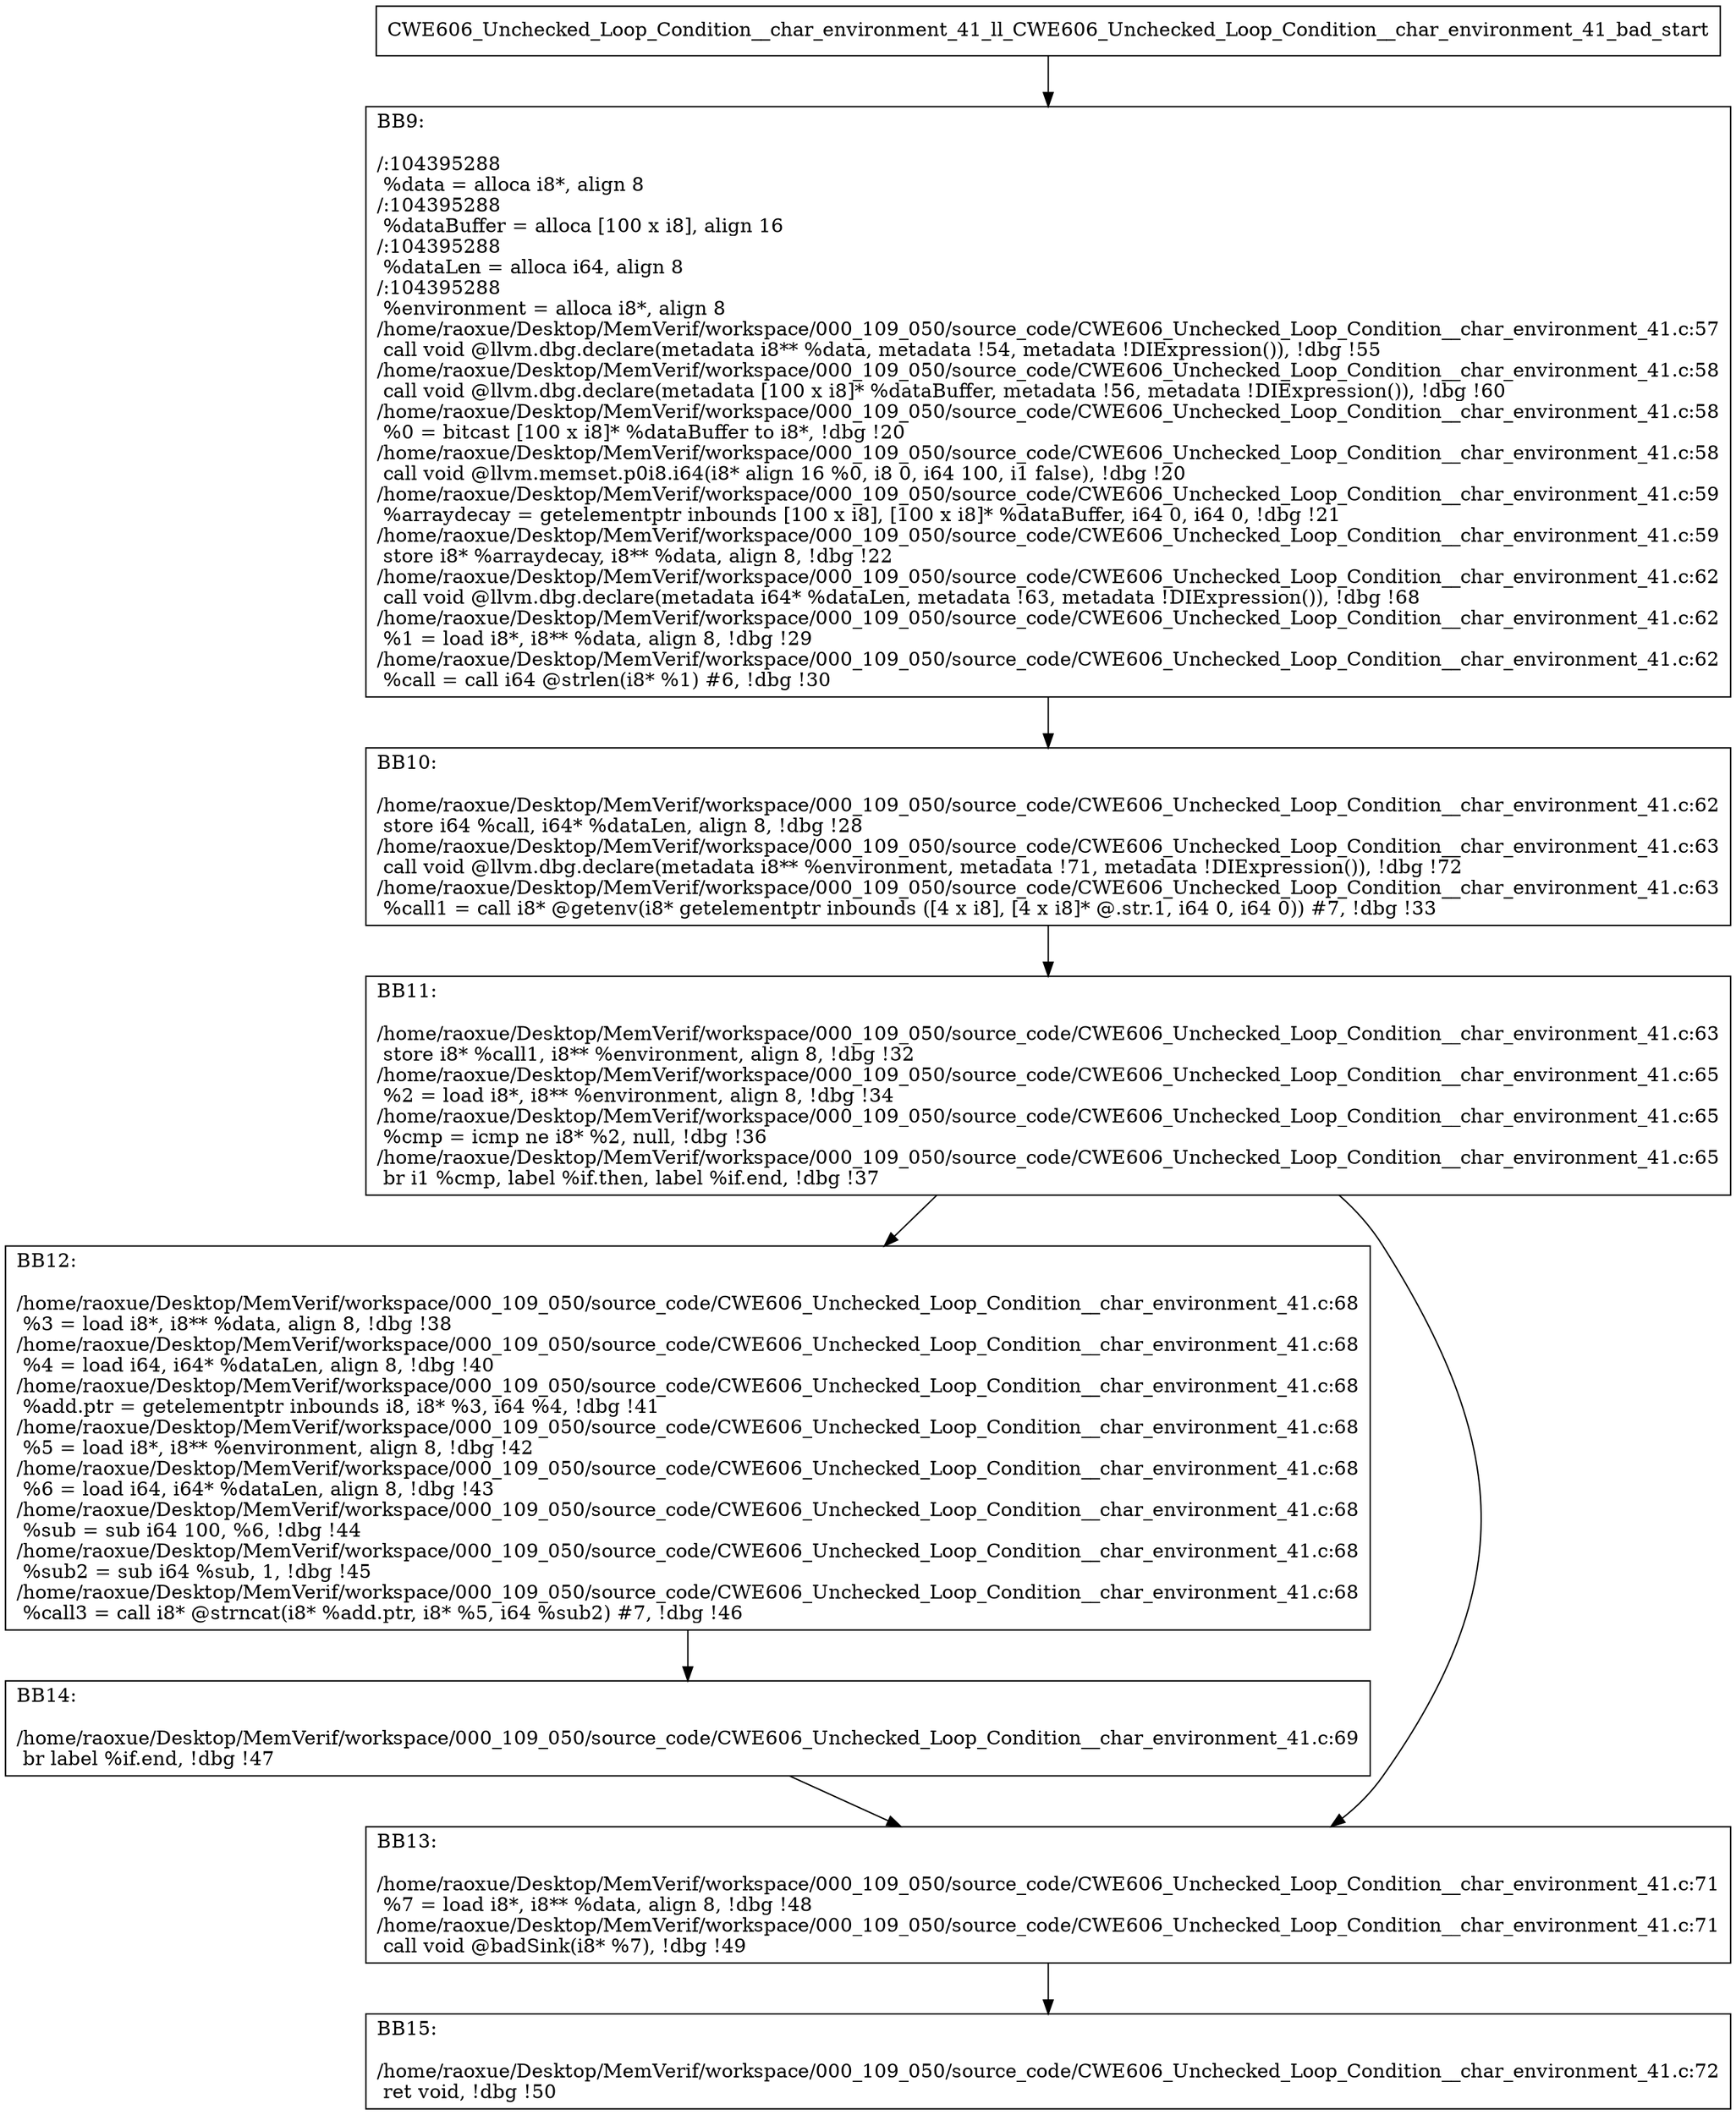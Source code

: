 digraph "CFG for'CWE606_Unchecked_Loop_Condition__char_environment_41_ll_CWE606_Unchecked_Loop_Condition__char_environment_41_bad' function" {
	BBCWE606_Unchecked_Loop_Condition__char_environment_41_ll_CWE606_Unchecked_Loop_Condition__char_environment_41_bad_start[shape=record,label="{CWE606_Unchecked_Loop_Condition__char_environment_41_ll_CWE606_Unchecked_Loop_Condition__char_environment_41_bad_start}"];
	BBCWE606_Unchecked_Loop_Condition__char_environment_41_ll_CWE606_Unchecked_Loop_Condition__char_environment_41_bad_start-> CWE606_Unchecked_Loop_Condition__char_environment_41_ll_CWE606_Unchecked_Loop_Condition__char_environment_41_badBB9;
	CWE606_Unchecked_Loop_Condition__char_environment_41_ll_CWE606_Unchecked_Loop_Condition__char_environment_41_badBB9 [shape=record, label="{BB9:\l\l/:104395288\l
  %data = alloca i8*, align 8\l
/:104395288\l
  %dataBuffer = alloca [100 x i8], align 16\l
/:104395288\l
  %dataLen = alloca i64, align 8\l
/:104395288\l
  %environment = alloca i8*, align 8\l
/home/raoxue/Desktop/MemVerif/workspace/000_109_050/source_code/CWE606_Unchecked_Loop_Condition__char_environment_41.c:57\l
  call void @llvm.dbg.declare(metadata i8** %data, metadata !54, metadata !DIExpression()), !dbg !55\l
/home/raoxue/Desktop/MemVerif/workspace/000_109_050/source_code/CWE606_Unchecked_Loop_Condition__char_environment_41.c:58\l
  call void @llvm.dbg.declare(metadata [100 x i8]* %dataBuffer, metadata !56, metadata !DIExpression()), !dbg !60\l
/home/raoxue/Desktop/MemVerif/workspace/000_109_050/source_code/CWE606_Unchecked_Loop_Condition__char_environment_41.c:58\l
  %0 = bitcast [100 x i8]* %dataBuffer to i8*, !dbg !20\l
/home/raoxue/Desktop/MemVerif/workspace/000_109_050/source_code/CWE606_Unchecked_Loop_Condition__char_environment_41.c:58\l
  call void @llvm.memset.p0i8.i64(i8* align 16 %0, i8 0, i64 100, i1 false), !dbg !20\l
/home/raoxue/Desktop/MemVerif/workspace/000_109_050/source_code/CWE606_Unchecked_Loop_Condition__char_environment_41.c:59\l
  %arraydecay = getelementptr inbounds [100 x i8], [100 x i8]* %dataBuffer, i64 0, i64 0, !dbg !21\l
/home/raoxue/Desktop/MemVerif/workspace/000_109_050/source_code/CWE606_Unchecked_Loop_Condition__char_environment_41.c:59\l
  store i8* %arraydecay, i8** %data, align 8, !dbg !22\l
/home/raoxue/Desktop/MemVerif/workspace/000_109_050/source_code/CWE606_Unchecked_Loop_Condition__char_environment_41.c:62\l
  call void @llvm.dbg.declare(metadata i64* %dataLen, metadata !63, metadata !DIExpression()), !dbg !68\l
/home/raoxue/Desktop/MemVerif/workspace/000_109_050/source_code/CWE606_Unchecked_Loop_Condition__char_environment_41.c:62\l
  %1 = load i8*, i8** %data, align 8, !dbg !29\l
/home/raoxue/Desktop/MemVerif/workspace/000_109_050/source_code/CWE606_Unchecked_Loop_Condition__char_environment_41.c:62\l
  %call = call i64 @strlen(i8* %1) #6, !dbg !30\l
}"];
	CWE606_Unchecked_Loop_Condition__char_environment_41_ll_CWE606_Unchecked_Loop_Condition__char_environment_41_badBB9-> CWE606_Unchecked_Loop_Condition__char_environment_41_ll_CWE606_Unchecked_Loop_Condition__char_environment_41_badBB10;
	CWE606_Unchecked_Loop_Condition__char_environment_41_ll_CWE606_Unchecked_Loop_Condition__char_environment_41_badBB10 [shape=record, label="{BB10:\l\l/home/raoxue/Desktop/MemVerif/workspace/000_109_050/source_code/CWE606_Unchecked_Loop_Condition__char_environment_41.c:62\l
  store i64 %call, i64* %dataLen, align 8, !dbg !28\l
/home/raoxue/Desktop/MemVerif/workspace/000_109_050/source_code/CWE606_Unchecked_Loop_Condition__char_environment_41.c:63\l
  call void @llvm.dbg.declare(metadata i8** %environment, metadata !71, metadata !DIExpression()), !dbg !72\l
/home/raoxue/Desktop/MemVerif/workspace/000_109_050/source_code/CWE606_Unchecked_Loop_Condition__char_environment_41.c:63\l
  %call1 = call i8* @getenv(i8* getelementptr inbounds ([4 x i8], [4 x i8]* @.str.1, i64 0, i64 0)) #7, !dbg !33\l
}"];
	CWE606_Unchecked_Loop_Condition__char_environment_41_ll_CWE606_Unchecked_Loop_Condition__char_environment_41_badBB10-> CWE606_Unchecked_Loop_Condition__char_environment_41_ll_CWE606_Unchecked_Loop_Condition__char_environment_41_badBB11;
	CWE606_Unchecked_Loop_Condition__char_environment_41_ll_CWE606_Unchecked_Loop_Condition__char_environment_41_badBB11 [shape=record, label="{BB11:\l\l/home/raoxue/Desktop/MemVerif/workspace/000_109_050/source_code/CWE606_Unchecked_Loop_Condition__char_environment_41.c:63\l
  store i8* %call1, i8** %environment, align 8, !dbg !32\l
/home/raoxue/Desktop/MemVerif/workspace/000_109_050/source_code/CWE606_Unchecked_Loop_Condition__char_environment_41.c:65\l
  %2 = load i8*, i8** %environment, align 8, !dbg !34\l
/home/raoxue/Desktop/MemVerif/workspace/000_109_050/source_code/CWE606_Unchecked_Loop_Condition__char_environment_41.c:65\l
  %cmp = icmp ne i8* %2, null, !dbg !36\l
/home/raoxue/Desktop/MemVerif/workspace/000_109_050/source_code/CWE606_Unchecked_Loop_Condition__char_environment_41.c:65\l
  br i1 %cmp, label %if.then, label %if.end, !dbg !37\l
}"];
	CWE606_Unchecked_Loop_Condition__char_environment_41_ll_CWE606_Unchecked_Loop_Condition__char_environment_41_badBB11-> CWE606_Unchecked_Loop_Condition__char_environment_41_ll_CWE606_Unchecked_Loop_Condition__char_environment_41_badBB12;
	CWE606_Unchecked_Loop_Condition__char_environment_41_ll_CWE606_Unchecked_Loop_Condition__char_environment_41_badBB11-> CWE606_Unchecked_Loop_Condition__char_environment_41_ll_CWE606_Unchecked_Loop_Condition__char_environment_41_badBB13;
	CWE606_Unchecked_Loop_Condition__char_environment_41_ll_CWE606_Unchecked_Loop_Condition__char_environment_41_badBB12 [shape=record, label="{BB12:\l\l/home/raoxue/Desktop/MemVerif/workspace/000_109_050/source_code/CWE606_Unchecked_Loop_Condition__char_environment_41.c:68\l
  %3 = load i8*, i8** %data, align 8, !dbg !38\l
/home/raoxue/Desktop/MemVerif/workspace/000_109_050/source_code/CWE606_Unchecked_Loop_Condition__char_environment_41.c:68\l
  %4 = load i64, i64* %dataLen, align 8, !dbg !40\l
/home/raoxue/Desktop/MemVerif/workspace/000_109_050/source_code/CWE606_Unchecked_Loop_Condition__char_environment_41.c:68\l
  %add.ptr = getelementptr inbounds i8, i8* %3, i64 %4, !dbg !41\l
/home/raoxue/Desktop/MemVerif/workspace/000_109_050/source_code/CWE606_Unchecked_Loop_Condition__char_environment_41.c:68\l
  %5 = load i8*, i8** %environment, align 8, !dbg !42\l
/home/raoxue/Desktop/MemVerif/workspace/000_109_050/source_code/CWE606_Unchecked_Loop_Condition__char_environment_41.c:68\l
  %6 = load i64, i64* %dataLen, align 8, !dbg !43\l
/home/raoxue/Desktop/MemVerif/workspace/000_109_050/source_code/CWE606_Unchecked_Loop_Condition__char_environment_41.c:68\l
  %sub = sub i64 100, %6, !dbg !44\l
/home/raoxue/Desktop/MemVerif/workspace/000_109_050/source_code/CWE606_Unchecked_Loop_Condition__char_environment_41.c:68\l
  %sub2 = sub i64 %sub, 1, !dbg !45\l
/home/raoxue/Desktop/MemVerif/workspace/000_109_050/source_code/CWE606_Unchecked_Loop_Condition__char_environment_41.c:68\l
  %call3 = call i8* @strncat(i8* %add.ptr, i8* %5, i64 %sub2) #7, !dbg !46\l
}"];
	CWE606_Unchecked_Loop_Condition__char_environment_41_ll_CWE606_Unchecked_Loop_Condition__char_environment_41_badBB12-> CWE606_Unchecked_Loop_Condition__char_environment_41_ll_CWE606_Unchecked_Loop_Condition__char_environment_41_badBB14;
	CWE606_Unchecked_Loop_Condition__char_environment_41_ll_CWE606_Unchecked_Loop_Condition__char_environment_41_badBB14 [shape=record, label="{BB14:\l\l/home/raoxue/Desktop/MemVerif/workspace/000_109_050/source_code/CWE606_Unchecked_Loop_Condition__char_environment_41.c:69\l
  br label %if.end, !dbg !47\l
}"];
	CWE606_Unchecked_Loop_Condition__char_environment_41_ll_CWE606_Unchecked_Loop_Condition__char_environment_41_badBB14-> CWE606_Unchecked_Loop_Condition__char_environment_41_ll_CWE606_Unchecked_Loop_Condition__char_environment_41_badBB13;
	CWE606_Unchecked_Loop_Condition__char_environment_41_ll_CWE606_Unchecked_Loop_Condition__char_environment_41_badBB13 [shape=record, label="{BB13:\l\l/home/raoxue/Desktop/MemVerif/workspace/000_109_050/source_code/CWE606_Unchecked_Loop_Condition__char_environment_41.c:71\l
  %7 = load i8*, i8** %data, align 8, !dbg !48\l
/home/raoxue/Desktop/MemVerif/workspace/000_109_050/source_code/CWE606_Unchecked_Loop_Condition__char_environment_41.c:71\l
  call void @badSink(i8* %7), !dbg !49\l
}"];
	CWE606_Unchecked_Loop_Condition__char_environment_41_ll_CWE606_Unchecked_Loop_Condition__char_environment_41_badBB13-> CWE606_Unchecked_Loop_Condition__char_environment_41_ll_CWE606_Unchecked_Loop_Condition__char_environment_41_badBB15;
	CWE606_Unchecked_Loop_Condition__char_environment_41_ll_CWE606_Unchecked_Loop_Condition__char_environment_41_badBB15 [shape=record, label="{BB15:\l\l/home/raoxue/Desktop/MemVerif/workspace/000_109_050/source_code/CWE606_Unchecked_Loop_Condition__char_environment_41.c:72\l
  ret void, !dbg !50\l
}"];
}
